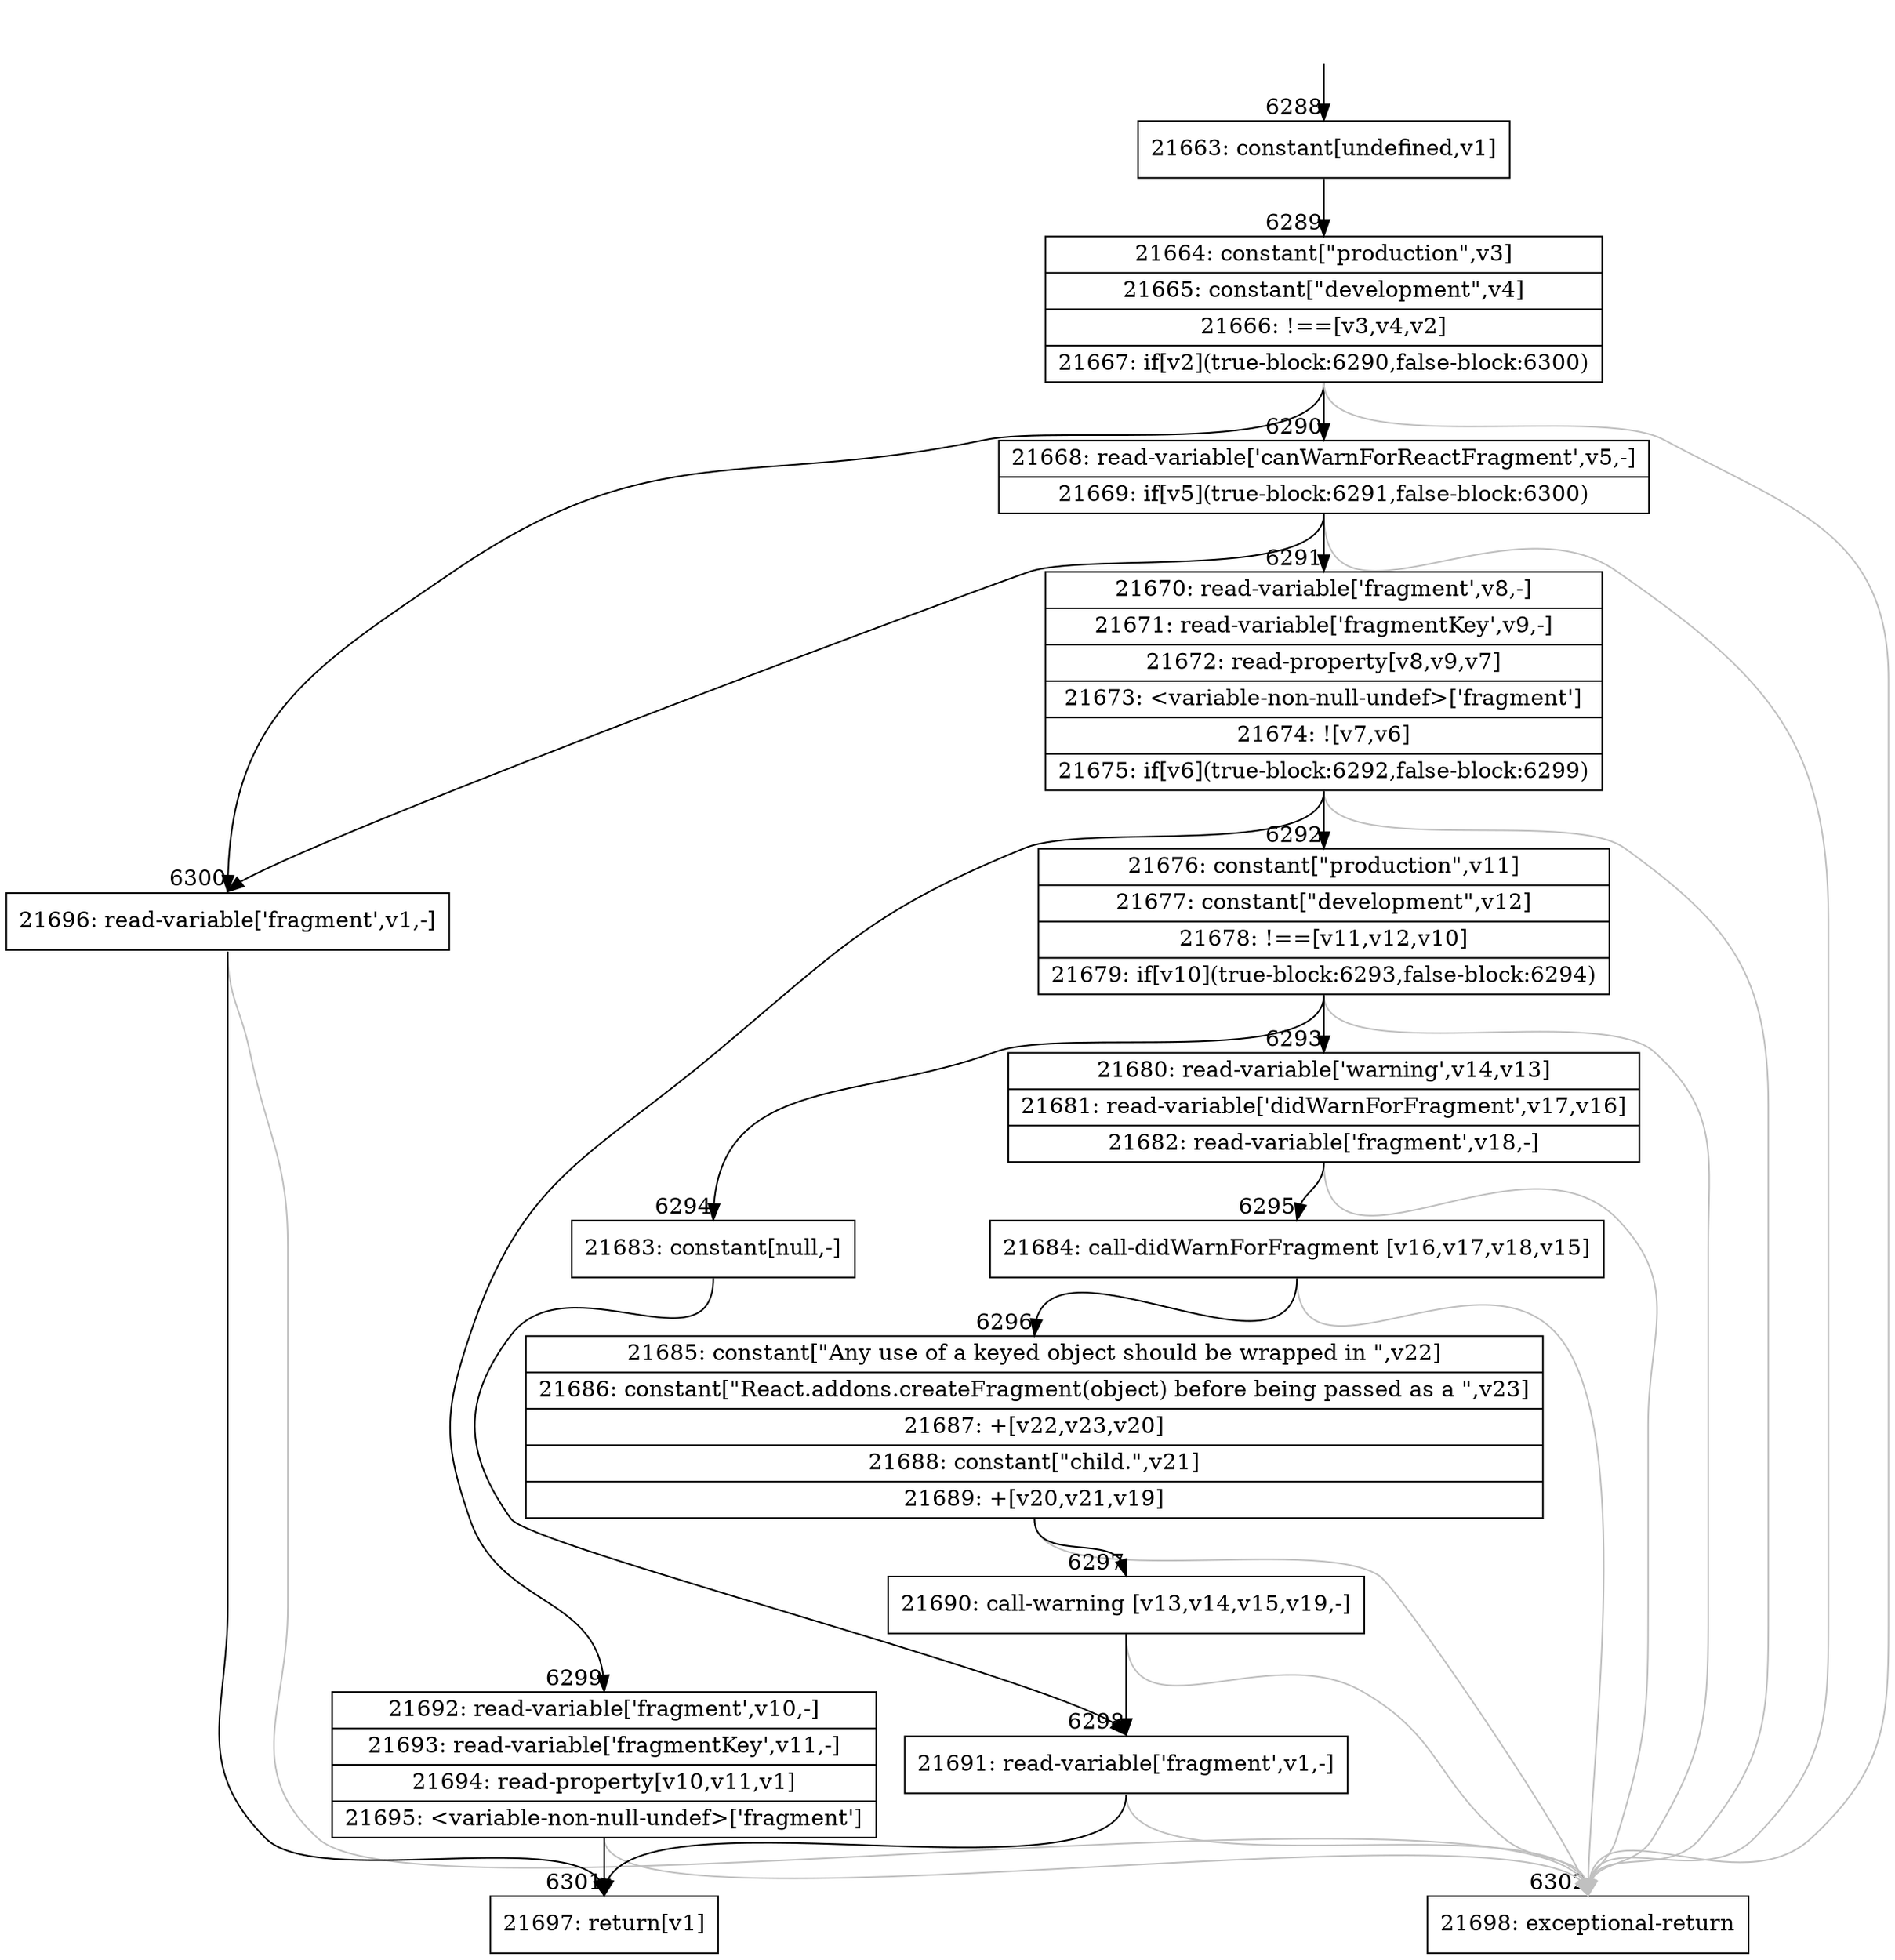 digraph {
rankdir="TD"
BB_entry433[shape=none,label=""];
BB_entry433 -> BB6288 [tailport=s, headport=n, headlabel="    6288"]
BB6288 [shape=record label="{21663: constant[undefined,v1]}" ] 
BB6288 -> BB6289 [tailport=s, headport=n, headlabel="      6289"]
BB6289 [shape=record label="{21664: constant[\"production\",v3]|21665: constant[\"development\",v4]|21666: !==[v3,v4,v2]|21667: if[v2](true-block:6290,false-block:6300)}" ] 
BB6289 -> BB6290 [tailport=s, headport=n, headlabel="      6290"]
BB6289 -> BB6300 [tailport=s, headport=n, headlabel="      6300"]
BB6289 -> BB6302 [tailport=s, headport=n, color=gray, headlabel="      6302"]
BB6290 [shape=record label="{21668: read-variable['canWarnForReactFragment',v5,-]|21669: if[v5](true-block:6291,false-block:6300)}" ] 
BB6290 -> BB6291 [tailport=s, headport=n, headlabel="      6291"]
BB6290 -> BB6300 [tailport=s, headport=n]
BB6290 -> BB6302 [tailport=s, headport=n, color=gray]
BB6291 [shape=record label="{21670: read-variable['fragment',v8,-]|21671: read-variable['fragmentKey',v9,-]|21672: read-property[v8,v9,v7]|21673: \<variable-non-null-undef\>['fragment']|21674: ![v7,v6]|21675: if[v6](true-block:6292,false-block:6299)}" ] 
BB6291 -> BB6292 [tailport=s, headport=n, headlabel="      6292"]
BB6291 -> BB6299 [tailport=s, headport=n, headlabel="      6299"]
BB6291 -> BB6302 [tailport=s, headport=n, color=gray]
BB6292 [shape=record label="{21676: constant[\"production\",v11]|21677: constant[\"development\",v12]|21678: !==[v11,v12,v10]|21679: if[v10](true-block:6293,false-block:6294)}" ] 
BB6292 -> BB6293 [tailport=s, headport=n, headlabel="      6293"]
BB6292 -> BB6294 [tailport=s, headport=n, headlabel="      6294"]
BB6292 -> BB6302 [tailport=s, headport=n, color=gray]
BB6293 [shape=record label="{21680: read-variable['warning',v14,v13]|21681: read-variable['didWarnForFragment',v17,v16]|21682: read-variable['fragment',v18,-]}" ] 
BB6293 -> BB6295 [tailport=s, headport=n, headlabel="      6295"]
BB6293 -> BB6302 [tailport=s, headport=n, color=gray]
BB6294 [shape=record label="{21683: constant[null,-]}" ] 
BB6294 -> BB6298 [tailport=s, headport=n, headlabel="      6298"]
BB6295 [shape=record label="{21684: call-didWarnForFragment [v16,v17,v18,v15]}" ] 
BB6295 -> BB6296 [tailport=s, headport=n, headlabel="      6296"]
BB6295 -> BB6302 [tailport=s, headport=n, color=gray]
BB6296 [shape=record label="{21685: constant[\"Any use of a keyed object should be wrapped in \",v22]|21686: constant[\"React.addons.createFragment(object) before being passed as a \",v23]|21687: +[v22,v23,v20]|21688: constant[\"child.\",v21]|21689: +[v20,v21,v19]}" ] 
BB6296 -> BB6297 [tailport=s, headport=n, headlabel="      6297"]
BB6296 -> BB6302 [tailport=s, headport=n, color=gray]
BB6297 [shape=record label="{21690: call-warning [v13,v14,v15,v19,-]}" ] 
BB6297 -> BB6298 [tailport=s, headport=n]
BB6297 -> BB6302 [tailport=s, headport=n, color=gray]
BB6298 [shape=record label="{21691: read-variable['fragment',v1,-]}" ] 
BB6298 -> BB6301 [tailport=s, headport=n, headlabel="      6301"]
BB6298 -> BB6302 [tailport=s, headport=n, color=gray]
BB6299 [shape=record label="{21692: read-variable['fragment',v10,-]|21693: read-variable['fragmentKey',v11,-]|21694: read-property[v10,v11,v1]|21695: \<variable-non-null-undef\>['fragment']}" ] 
BB6299 -> BB6301 [tailport=s, headport=n]
BB6299 -> BB6302 [tailport=s, headport=n, color=gray]
BB6300 [shape=record label="{21696: read-variable['fragment',v1,-]}" ] 
BB6300 -> BB6301 [tailport=s, headport=n]
BB6300 -> BB6302 [tailport=s, headport=n, color=gray]
BB6301 [shape=record label="{21697: return[v1]}" ] 
BB6302 [shape=record label="{21698: exceptional-return}" ] 
//#$~ 11114
}
